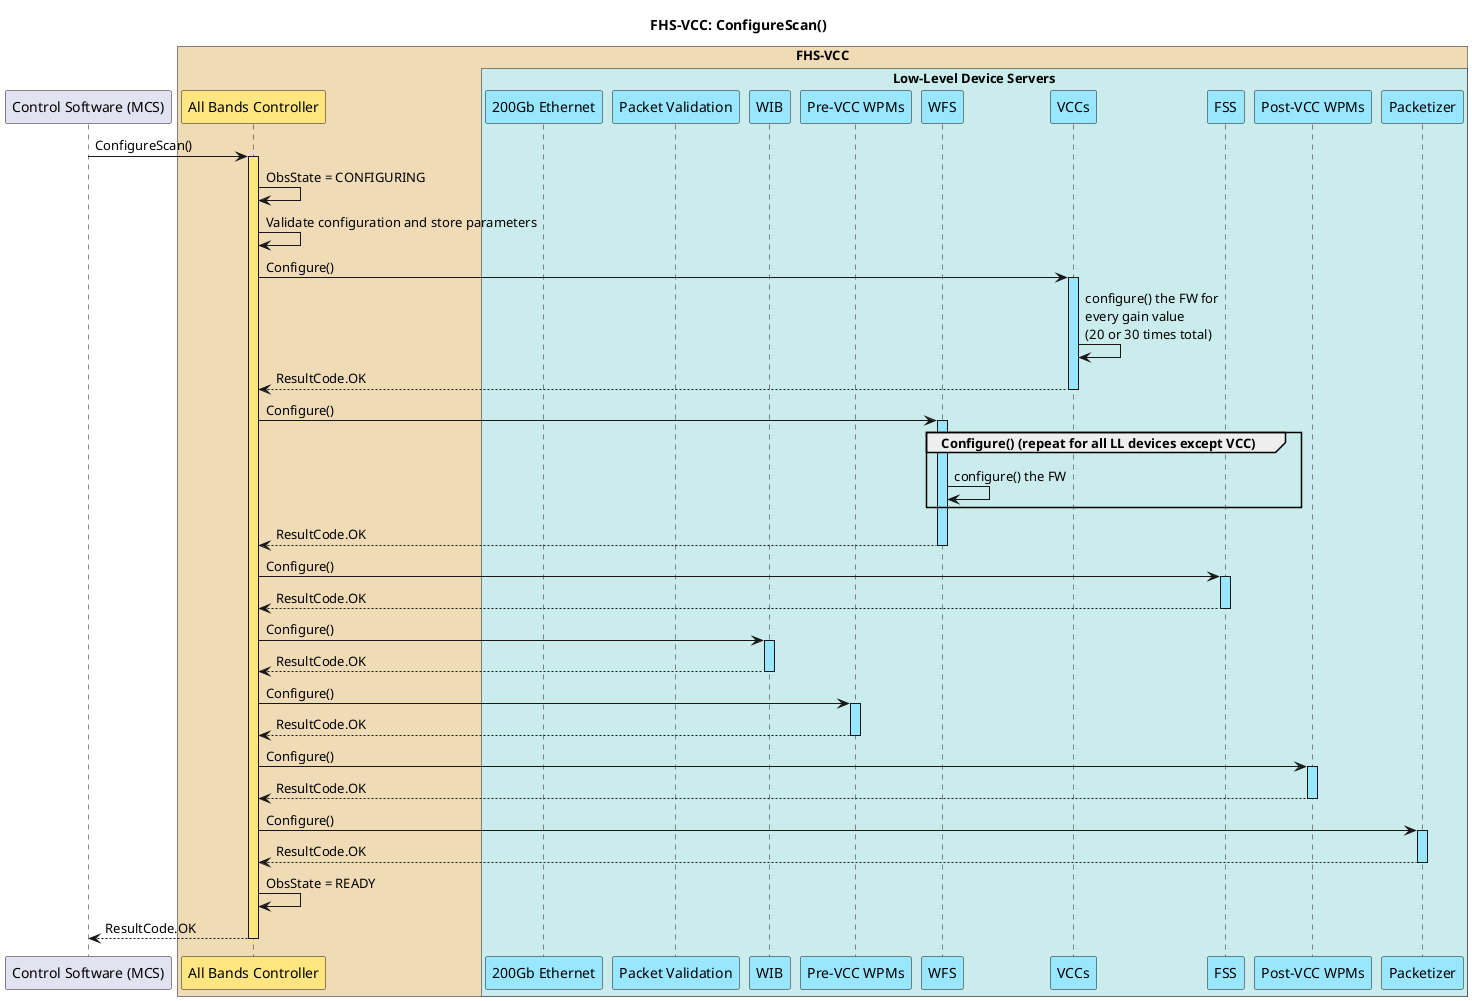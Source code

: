 @startuml fhs_vcc_configure_scan
!pragma teoz true

title FHS-VCC: ConfigureScan()

!$MCSLifeline = "#DDDDEE"
!$FHSVCCBackground = "#f0dbb7"
!$AllBands = "#ffe680"
!$AllBandsLifeline = "#ffe680"
!$LowLevelDSBackground = "#cbecec"
!$LowLevelDS = "#99e6ff"
!$LowLevelDSLifeline = "#99e6ff"

participant "Control Software (MCS)" as mcs

box "FHS-VCC" $FHSVCCBackground
participant "All Bands Controller" as allbands $AllBands
box "Low-Level Device Servers" $LowLevelDSBackground
participant "200Gb Ethernet" as eth_ds $LowLevelDS
participant "Packet Validation" as pv_ds $LowLevelDS
participant "WIB" as wib_ds $LowLevelDS
participant "Pre-VCC WPMs" as wpm_pre_ds $LowLevelDS
participant "WFS" as wfs_ds $LowLevelDS
participant "VCCs" as vcc_ds $LowLevelDS
participant "FSS" as fss_ds $LowLevelDS
participant "Post-VCC WPMs" as wpm_post_ds $LowLevelDS
participant "Packetizer" as packetizer_ds $LowLevelDS
end box
end box

mcs -> allbands ++ $AllBandsLifeline: ConfigureScan()
allbands -> allbands: ObsState = CONFIGURING
allbands -> allbands: Validate configuration and store parameters

allbands -> vcc_ds ++ $LowLevelDSLifeline: Configure()
vcc_ds -> vcc_ds: configure() the FW for\nevery gain value\n(20 or 30 times total)
allbands <-- vcc_ds --: ResultCode.OK

allbands -> wfs_ds ++ $LowLevelDSLifeline: Configure()
group Configure() (repeat for all LL devices except VCC)
wfs_ds -> wfs_ds: configure() the FW
end
allbands <-- wfs_ds --: ResultCode.OK

allbands -> fss_ds ++ $LowLevelDSLifeline: Configure()
allbands <-- fss_ds --: ResultCode.OK

allbands -> wib_ds ++ $LowLevelDSLifeline: Configure()
allbands <-- wib_ds --: ResultCode.OK

allbands -> wpm_pre_ds ++ $LowLevelDSLifeline: Configure()
allbands <-- wpm_pre_ds --: ResultCode.OK

allbands -> wpm_post_ds ++ $LowLevelDSLifeline: Configure()
allbands <-- wpm_post_ds --: ResultCode.OK

allbands -> packetizer_ds ++ $LowLevelDSLifeline: Configure()
allbands <-- packetizer_ds --: ResultCode.OK

allbands -> allbands: ObsState = READY
mcs <-- allbands --: ResultCode.OK

@enduml